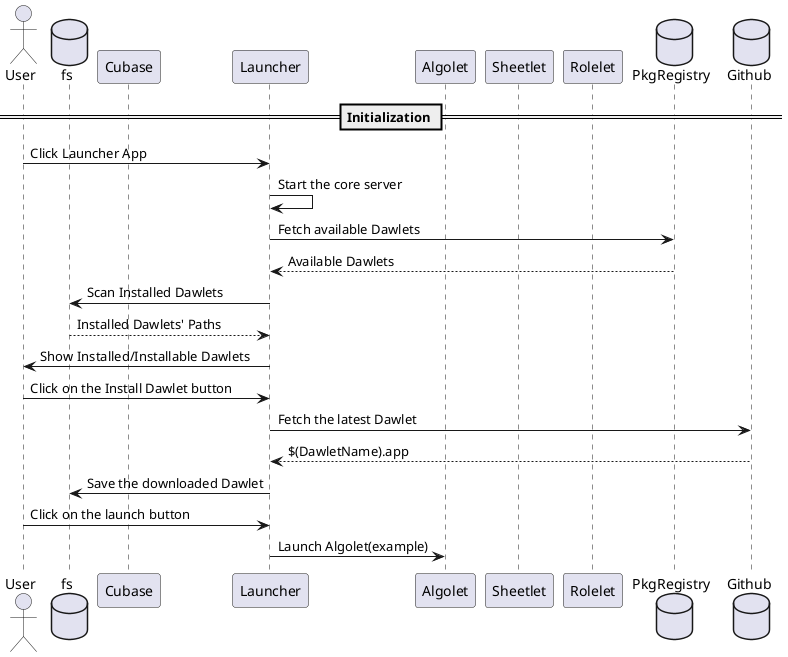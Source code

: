 @startuml Dawlet Sequence
actor User
database fs
participant Cubase
participant Launcher
participant Algolet
participant Sheetlet
participant Rolelet
database PkgRegistry
database Github


== Initialization ==

User -> Launcher: Click Launcher App
Launcher -> Launcher: Start the core server
Launcher -> PkgRegistry: Fetch available Dawlets
Launcher <-- PkgRegistry: Available Dawlets
Launcher -> fs: Scan Installed Dawlets
fs --> Launcher: Installed Dawlets' Paths
User <- Launcher: Show Installed/Installable Dawlets
User -> Launcher: Click on the Install Dawlet button
Launcher -> Github: Fetch the latest Dawlet
Launcher <-- Github: $(DawletName).app
fs <- Launcher: Save the downloaded Dawlet
User -> Launcher: Click on the launch button
Launcher -> Algolet: Launch Algolet(example)

@enduml
